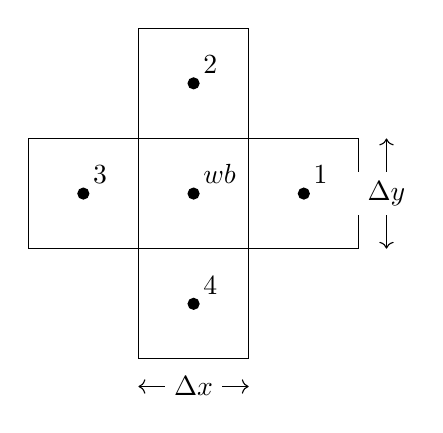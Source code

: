 % -*- root: ../../project.tex -*-

\begin{tikzpicture}[xscale=.7,yscale=.7]
    \draw[fill=black] ( 0, 0) circle (1mm) node [above,anchor=south west] {$wb$};
    \draw[fill=black] ( 2, 0) circle (1mm) node [above,anchor=south west] {1};
    \draw[fill=black] ( 0, 2) circle (1mm) node [above,anchor=south west] {2};
    \draw[fill=black] (-2, 0) circle (1mm) node [above,anchor=south west] {3};
    \draw[fill=black] ( 0,-2) circle (1mm) node [above,anchor=south west] {4};

    \draw[] (-3,-1) rectangle (3, 1);
    \draw[] (-1,-3) rectangle (1,3);

    \draw[<->] (-1,-3.5)  to node[fill=white]{$\Delta x$} (1, -3.5);
    \draw[<->] (3.5,-1)  to node[fill=white]{$\Delta y$} (3.5,1);
\end{tikzpicture}
